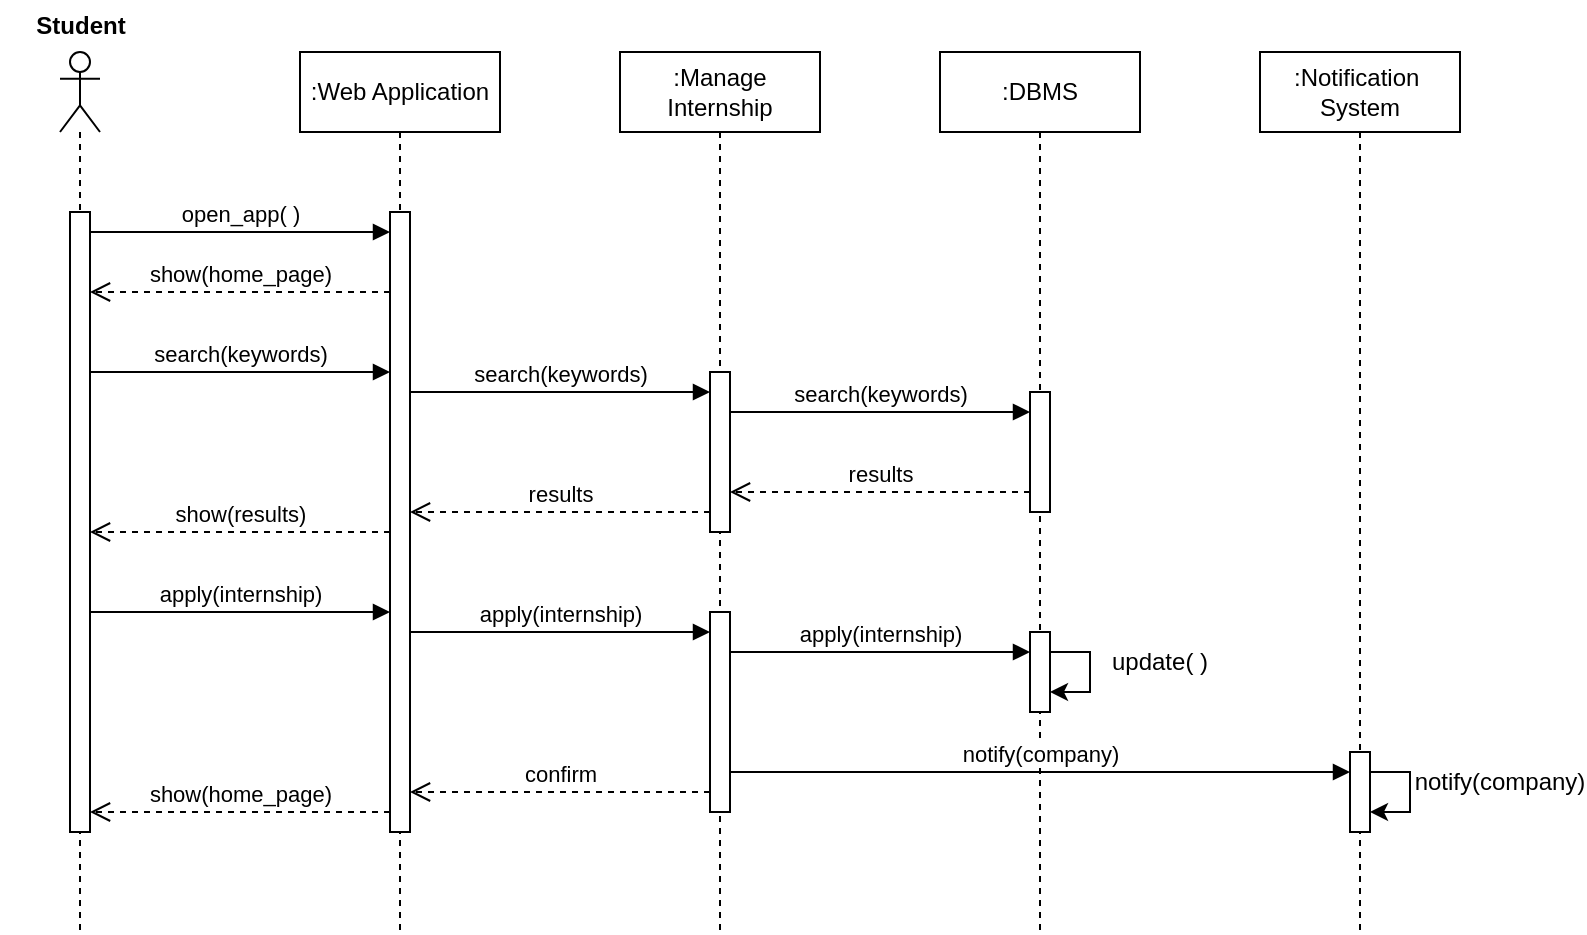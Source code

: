 <mxfile version="25.0.1">
  <diagram name="Page-1" id="2YBvvXClWsGukQMizWep">
    <mxGraphModel dx="1166" dy="621" grid="1" gridSize="10" guides="1" tooltips="1" connect="1" arrows="1" fold="1" page="1" pageScale="1" pageWidth="850" pageHeight="1100" math="0" shadow="0">
      <root>
        <mxCell id="0" />
        <mxCell id="1" parent="0" />
        <mxCell id="kUJ0wLVd82JNvTkI0scn-1" value="" style="shape=umlLifeline;perimeter=lifelinePerimeter;whiteSpace=wrap;html=1;container=1;dropTarget=0;collapsible=0;recursiveResize=0;outlineConnect=0;portConstraint=eastwest;newEdgeStyle={&quot;curved&quot;:0,&quot;rounded&quot;:0};participant=umlActor;" parent="1" vertex="1">
          <mxGeometry x="70" y="80" width="20" height="440" as="geometry" />
        </mxCell>
        <mxCell id="kUJ0wLVd82JNvTkI0scn-38" value="" style="html=1;points=[[0,0,0,0,5],[0,1,0,0,-5],[1,0,0,0,5],[1,1,0,0,-5]];perimeter=orthogonalPerimeter;outlineConnect=0;targetShapes=umlLifeline;portConstraint=eastwest;newEdgeStyle={&quot;curved&quot;:0,&quot;rounded&quot;:0};" parent="kUJ0wLVd82JNvTkI0scn-1" vertex="1">
          <mxGeometry x="5" y="80" width="10" height="310" as="geometry" />
        </mxCell>
        <mxCell id="kUJ0wLVd82JNvTkI0scn-4" value="Student" style="text;align=center;fontStyle=1;verticalAlign=middle;spacingLeft=3;spacingRight=3;strokeColor=none;rotatable=0;points=[[0,0.5],[1,0.5]];portConstraint=eastwest;html=1;" parent="1" vertex="1">
          <mxGeometry x="40" y="54" width="80" height="26" as="geometry" />
        </mxCell>
        <mxCell id="kUJ0wLVd82JNvTkI0scn-5" value=":Web Application" style="shape=umlLifeline;perimeter=lifelinePerimeter;whiteSpace=wrap;html=1;container=1;dropTarget=0;collapsible=0;recursiveResize=0;outlineConnect=0;portConstraint=eastwest;newEdgeStyle={&quot;curved&quot;:0,&quot;rounded&quot;:0};" parent="1" vertex="1">
          <mxGeometry x="190" y="80" width="100" height="440" as="geometry" />
        </mxCell>
        <mxCell id="kUJ0wLVd82JNvTkI0scn-39" value="" style="html=1;points=[[0,0,0,0,5],[0,1,0,0,-5],[1,0,0,0,5],[1,1,0,0,-5]];perimeter=orthogonalPerimeter;outlineConnect=0;targetShapes=umlLifeline;portConstraint=eastwest;newEdgeStyle={&quot;curved&quot;:0,&quot;rounded&quot;:0};" parent="kUJ0wLVd82JNvTkI0scn-5" vertex="1">
          <mxGeometry x="45" y="80" width="10" height="310" as="geometry" />
        </mxCell>
        <mxCell id="kUJ0wLVd82JNvTkI0scn-8" value=":Manage Internship" style="shape=umlLifeline;perimeter=lifelinePerimeter;whiteSpace=wrap;html=1;container=1;dropTarget=0;collapsible=0;recursiveResize=0;outlineConnect=0;portConstraint=eastwest;newEdgeStyle={&quot;curved&quot;:0,&quot;rounded&quot;:0};" parent="1" vertex="1">
          <mxGeometry x="350" y="80" width="100" height="440" as="geometry" />
        </mxCell>
        <mxCell id="kUJ0wLVd82JNvTkI0scn-44" value="" style="html=1;points=[[0,0,0,0,5],[0,1,0,0,-5],[1,0,0,0,5],[1,1,0,0,-5]];perimeter=orthogonalPerimeter;outlineConnect=0;targetShapes=umlLifeline;portConstraint=eastwest;newEdgeStyle={&quot;curved&quot;:0,&quot;rounded&quot;:0};" parent="kUJ0wLVd82JNvTkI0scn-8" vertex="1">
          <mxGeometry x="45" y="160" width="10" height="80" as="geometry" />
        </mxCell>
        <mxCell id="kUJ0wLVd82JNvTkI0scn-52" value="" style="html=1;points=[[0,0,0,0,5],[0,1,0,0,-5],[1,0,0,0,5],[1,1,0,0,-5]];perimeter=orthogonalPerimeter;outlineConnect=0;targetShapes=umlLifeline;portConstraint=eastwest;newEdgeStyle={&quot;curved&quot;:0,&quot;rounded&quot;:0};" parent="kUJ0wLVd82JNvTkI0scn-8" vertex="1">
          <mxGeometry x="45" y="280" width="10" height="100" as="geometry" />
        </mxCell>
        <mxCell id="kUJ0wLVd82JNvTkI0scn-11" value=":DBMS" style="shape=umlLifeline;perimeter=lifelinePerimeter;whiteSpace=wrap;html=1;container=1;dropTarget=0;collapsible=0;recursiveResize=0;outlineConnect=0;portConstraint=eastwest;newEdgeStyle={&quot;curved&quot;:0,&quot;rounded&quot;:0};" parent="1" vertex="1">
          <mxGeometry x="510" y="80" width="100" height="440" as="geometry" />
        </mxCell>
        <mxCell id="kUJ0wLVd82JNvTkI0scn-46" value="" style="html=1;points=[[0,0,0,0,5],[0,1,0,0,-5],[1,0,0,0,5],[1,1,0,0,-5]];perimeter=orthogonalPerimeter;outlineConnect=0;targetShapes=umlLifeline;portConstraint=eastwest;newEdgeStyle={&quot;curved&quot;:0,&quot;rounded&quot;:0};" parent="kUJ0wLVd82JNvTkI0scn-11" vertex="1">
          <mxGeometry x="45" y="170" width="10" height="60" as="geometry" />
        </mxCell>
        <mxCell id="kUJ0wLVd82JNvTkI0scn-54" value="" style="html=1;points=[[0,0,0,0,5],[0,1,0,0,-5],[1,0,0,0,5],[1,1,0,0,-5]];perimeter=orthogonalPerimeter;outlineConnect=0;targetShapes=umlLifeline;portConstraint=eastwest;newEdgeStyle={&quot;curved&quot;:0,&quot;rounded&quot;:0};" parent="kUJ0wLVd82JNvTkI0scn-11" vertex="1">
          <mxGeometry x="45" y="290" width="10" height="40" as="geometry" />
        </mxCell>
        <mxCell id="kUJ0wLVd82JNvTkI0scn-55" style="edgeStyle=orthogonalEdgeStyle;rounded=0;orthogonalLoop=1;jettySize=auto;html=1;curved=0;" parent="kUJ0wLVd82JNvTkI0scn-11" source="kUJ0wLVd82JNvTkI0scn-54" target="kUJ0wLVd82JNvTkI0scn-54" edge="1">
          <mxGeometry relative="1" as="geometry" />
        </mxCell>
        <mxCell id="kUJ0wLVd82JNvTkI0scn-15" value=":Notification&amp;nbsp;&lt;div&gt;System&lt;/div&gt;" style="shape=umlLifeline;perimeter=lifelinePerimeter;whiteSpace=wrap;html=1;container=1;dropTarget=0;collapsible=0;recursiveResize=0;outlineConnect=0;portConstraint=eastwest;newEdgeStyle={&quot;curved&quot;:0,&quot;rounded&quot;:0};" parent="1" vertex="1">
          <mxGeometry x="670" y="80" width="100" height="440" as="geometry" />
        </mxCell>
        <mxCell id="kUJ0wLVd82JNvTkI0scn-58" value="" style="html=1;points=[[0,0,0,0,5],[0,1,0,0,-5],[1,0,0,0,5],[1,1,0,0,-5]];perimeter=orthogonalPerimeter;outlineConnect=0;targetShapes=umlLifeline;portConstraint=eastwest;newEdgeStyle={&quot;curved&quot;:0,&quot;rounded&quot;:0};" parent="kUJ0wLVd82JNvTkI0scn-15" vertex="1">
          <mxGeometry x="45" y="350" width="10" height="40" as="geometry" />
        </mxCell>
        <mxCell id="kUJ0wLVd82JNvTkI0scn-60" style="edgeStyle=orthogonalEdgeStyle;rounded=0;orthogonalLoop=1;jettySize=auto;html=1;curved=0;" parent="kUJ0wLVd82JNvTkI0scn-15" source="kUJ0wLVd82JNvTkI0scn-58" target="kUJ0wLVd82JNvTkI0scn-58" edge="1">
          <mxGeometry relative="1" as="geometry" />
        </mxCell>
        <mxCell id="kUJ0wLVd82JNvTkI0scn-40" value="open_app( )" style="html=1;verticalAlign=bottom;endArrow=block;curved=0;rounded=0;exitX=1;exitY=0;exitDx=0;exitDy=5;exitPerimeter=0;entryX=0;entryY=0;entryDx=0;entryDy=5;entryPerimeter=0;" parent="1" edge="1">
          <mxGeometry width="80" relative="1" as="geometry">
            <mxPoint x="85" y="170" as="sourcePoint" />
            <mxPoint x="235" y="170" as="targetPoint" />
          </mxGeometry>
        </mxCell>
        <mxCell id="kUJ0wLVd82JNvTkI0scn-41" value="show(home_page)" style="html=1;verticalAlign=bottom;endArrow=open;dashed=1;endSize=8;curved=0;rounded=0;" parent="1" edge="1">
          <mxGeometry relative="1" as="geometry">
            <mxPoint x="235" y="200" as="sourcePoint" />
            <mxPoint x="85" y="200" as="targetPoint" />
          </mxGeometry>
        </mxCell>
        <mxCell id="kUJ0wLVd82JNvTkI0scn-42" value="search(keywords)" style="html=1;verticalAlign=bottom;endArrow=block;curved=0;rounded=0;exitX=1;exitY=0;exitDx=0;exitDy=5;exitPerimeter=0;entryX=0;entryY=0;entryDx=0;entryDy=5;entryPerimeter=0;" parent="1" edge="1">
          <mxGeometry width="80" relative="1" as="geometry">
            <mxPoint x="85" y="240" as="sourcePoint" />
            <mxPoint x="235" y="240" as="targetPoint" />
          </mxGeometry>
        </mxCell>
        <mxCell id="kUJ0wLVd82JNvTkI0scn-43" value="search(keywords)" style="html=1;verticalAlign=bottom;endArrow=block;curved=0;rounded=0;exitX=1;exitY=0;exitDx=0;exitDy=5;exitPerimeter=0;entryX=0;entryY=0;entryDx=0;entryDy=5;entryPerimeter=0;" parent="1" edge="1">
          <mxGeometry width="80" relative="1" as="geometry">
            <mxPoint x="245" y="250" as="sourcePoint" />
            <mxPoint x="395" y="250" as="targetPoint" />
          </mxGeometry>
        </mxCell>
        <mxCell id="kUJ0wLVd82JNvTkI0scn-45" value="search(keywords)" style="html=1;verticalAlign=bottom;endArrow=block;curved=0;rounded=0;exitX=1;exitY=0;exitDx=0;exitDy=5;exitPerimeter=0;entryX=0;entryY=0;entryDx=0;entryDy=5;entryPerimeter=0;" parent="1" edge="1">
          <mxGeometry width="80" relative="1" as="geometry">
            <mxPoint x="405" y="260" as="sourcePoint" />
            <mxPoint x="555" y="260" as="targetPoint" />
          </mxGeometry>
        </mxCell>
        <mxCell id="kUJ0wLVd82JNvTkI0scn-47" value="results" style="html=1;verticalAlign=bottom;endArrow=open;dashed=1;endSize=8;curved=0;rounded=0;" parent="1" edge="1">
          <mxGeometry relative="1" as="geometry">
            <mxPoint x="555" y="300" as="sourcePoint" />
            <mxPoint x="405" y="300" as="targetPoint" />
          </mxGeometry>
        </mxCell>
        <mxCell id="kUJ0wLVd82JNvTkI0scn-48" value="results" style="html=1;verticalAlign=bottom;endArrow=open;dashed=1;endSize=8;curved=0;rounded=0;" parent="1" edge="1">
          <mxGeometry relative="1" as="geometry">
            <mxPoint x="395" y="310" as="sourcePoint" />
            <mxPoint x="245" y="310" as="targetPoint" />
          </mxGeometry>
        </mxCell>
        <mxCell id="kUJ0wLVd82JNvTkI0scn-49" value="show(results)" style="html=1;verticalAlign=bottom;endArrow=open;dashed=1;endSize=8;curved=0;rounded=0;" parent="1" edge="1">
          <mxGeometry relative="1" as="geometry">
            <mxPoint x="235" y="320" as="sourcePoint" />
            <mxPoint x="85" y="320" as="targetPoint" />
          </mxGeometry>
        </mxCell>
        <mxCell id="kUJ0wLVd82JNvTkI0scn-50" value="apply(internship)" style="html=1;verticalAlign=bottom;endArrow=block;curved=0;rounded=0;exitX=1;exitY=0;exitDx=0;exitDy=5;exitPerimeter=0;entryX=0;entryY=0;entryDx=0;entryDy=5;entryPerimeter=0;" parent="1" edge="1">
          <mxGeometry width="80" relative="1" as="geometry">
            <mxPoint x="85" y="360" as="sourcePoint" />
            <mxPoint x="235" y="360" as="targetPoint" />
          </mxGeometry>
        </mxCell>
        <mxCell id="kUJ0wLVd82JNvTkI0scn-51" value="apply(internship)" style="html=1;verticalAlign=bottom;endArrow=block;curved=0;rounded=0;exitX=1;exitY=0;exitDx=0;exitDy=5;exitPerimeter=0;entryX=0;entryY=0;entryDx=0;entryDy=5;entryPerimeter=0;" parent="1" edge="1">
          <mxGeometry width="80" relative="1" as="geometry">
            <mxPoint x="245" y="370" as="sourcePoint" />
            <mxPoint x="395" y="370" as="targetPoint" />
          </mxGeometry>
        </mxCell>
        <mxCell id="kUJ0wLVd82JNvTkI0scn-53" value="apply(internship)" style="html=1;verticalAlign=bottom;endArrow=block;curved=0;rounded=0;exitX=1;exitY=0;exitDx=0;exitDy=5;exitPerimeter=0;entryX=0;entryY=0;entryDx=0;entryDy=5;entryPerimeter=0;" parent="1" edge="1">
          <mxGeometry width="80" relative="1" as="geometry">
            <mxPoint x="405" y="380" as="sourcePoint" />
            <mxPoint x="555" y="380" as="targetPoint" />
          </mxGeometry>
        </mxCell>
        <mxCell id="kUJ0wLVd82JNvTkI0scn-56" value="update( )" style="text;html=1;align=center;verticalAlign=middle;whiteSpace=wrap;rounded=0;" parent="1" vertex="1">
          <mxGeometry x="590" y="370" width="60" height="30" as="geometry" />
        </mxCell>
        <mxCell id="kUJ0wLVd82JNvTkI0scn-57" value="notify(company)" style="html=1;verticalAlign=bottom;endArrow=block;curved=0;rounded=0;exitX=1;exitY=0;exitDx=0;exitDy=5;exitPerimeter=0;" parent="1" target="kUJ0wLVd82JNvTkI0scn-58" edge="1">
          <mxGeometry width="80" relative="1" as="geometry">
            <mxPoint x="405" y="440" as="sourcePoint" />
            <mxPoint x="555" y="440" as="targetPoint" />
          </mxGeometry>
        </mxCell>
        <mxCell id="kUJ0wLVd82JNvTkI0scn-61" value="notify(company)" style="text;html=1;align=center;verticalAlign=middle;whiteSpace=wrap;rounded=0;" parent="1" vertex="1">
          <mxGeometry x="750" y="430" width="80" height="30" as="geometry" />
        </mxCell>
        <mxCell id="n8gMpRN34ibtvvknxcHh-1" value="confirm" style="html=1;verticalAlign=bottom;endArrow=open;dashed=1;endSize=8;curved=0;rounded=0;" edge="1" parent="1">
          <mxGeometry relative="1" as="geometry">
            <mxPoint x="395" y="450" as="sourcePoint" />
            <mxPoint x="245" y="450" as="targetPoint" />
          </mxGeometry>
        </mxCell>
        <mxCell id="n8gMpRN34ibtvvknxcHh-2" value="show(home_page)" style="html=1;verticalAlign=bottom;endArrow=open;dashed=1;endSize=8;curved=0;rounded=0;" edge="1" parent="1">
          <mxGeometry relative="1" as="geometry">
            <mxPoint x="235" y="460" as="sourcePoint" />
            <mxPoint x="85" y="460" as="targetPoint" />
          </mxGeometry>
        </mxCell>
      </root>
    </mxGraphModel>
  </diagram>
</mxfile>
